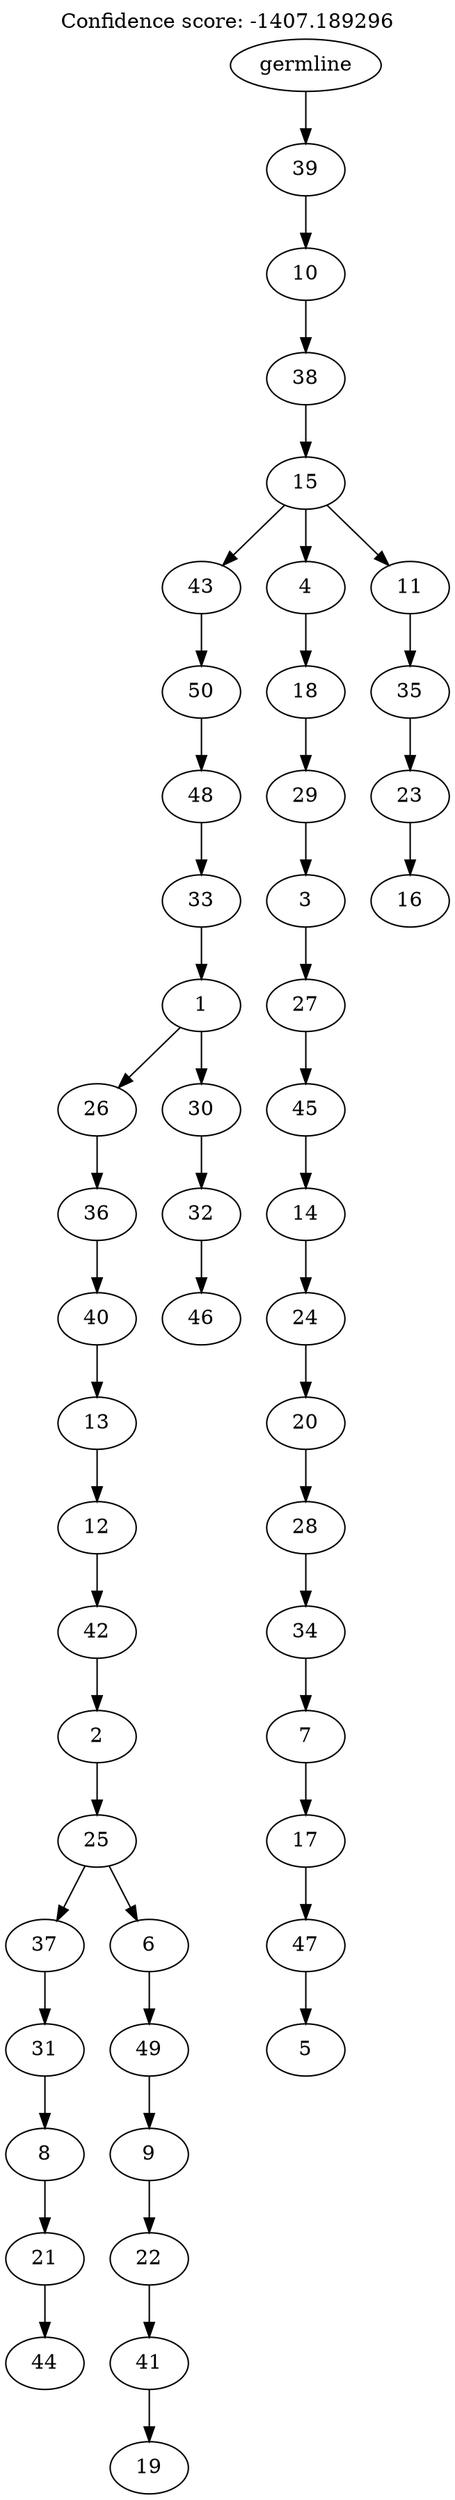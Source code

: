 digraph g {
	"49" -> "50";
	"50" [label="44"];
	"48" -> "49";
	"49" [label="21"];
	"47" -> "48";
	"48" [label="8"];
	"46" -> "47";
	"47" [label="31"];
	"44" -> "45";
	"45" [label="19"];
	"43" -> "44";
	"44" [label="41"];
	"42" -> "43";
	"43" [label="22"];
	"41" -> "42";
	"42" [label="9"];
	"40" -> "41";
	"41" [label="49"];
	"39" -> "40";
	"40" [label="6"];
	"39" -> "46";
	"46" [label="37"];
	"38" -> "39";
	"39" [label="25"];
	"37" -> "38";
	"38" [label="2"];
	"36" -> "37";
	"37" [label="42"];
	"35" -> "36";
	"36" [label="12"];
	"34" -> "35";
	"35" [label="13"];
	"33" -> "34";
	"34" [label="40"];
	"32" -> "33";
	"33" [label="36"];
	"30" -> "31";
	"31" [label="46"];
	"29" -> "30";
	"30" [label="32"];
	"28" -> "29";
	"29" [label="30"];
	"28" -> "32";
	"32" [label="26"];
	"27" -> "28";
	"28" [label="1"];
	"26" -> "27";
	"27" [label="33"];
	"25" -> "26";
	"26" [label="48"];
	"24" -> "25";
	"25" [label="50"];
	"22" -> "23";
	"23" [label="5"];
	"21" -> "22";
	"22" [label="47"];
	"20" -> "21";
	"21" [label="17"];
	"19" -> "20";
	"20" [label="7"];
	"18" -> "19";
	"19" [label="34"];
	"17" -> "18";
	"18" [label="28"];
	"16" -> "17";
	"17" [label="20"];
	"15" -> "16";
	"16" [label="24"];
	"14" -> "15";
	"15" [label="14"];
	"13" -> "14";
	"14" [label="45"];
	"12" -> "13";
	"13" [label="27"];
	"11" -> "12";
	"12" [label="3"];
	"10" -> "11";
	"11" [label="29"];
	"9" -> "10";
	"10" [label="18"];
	"7" -> "8";
	"8" [label="16"];
	"6" -> "7";
	"7" [label="23"];
	"5" -> "6";
	"6" [label="35"];
	"4" -> "5";
	"5" [label="11"];
	"4" -> "9";
	"9" [label="4"];
	"4" -> "24";
	"24" [label="43"];
	"3" -> "4";
	"4" [label="15"];
	"2" -> "3";
	"3" [label="38"];
	"1" -> "2";
	"2" [label="10"];
	"0" -> "1";
	"1" [label="39"];
	"0" [label="germline"];
	labelloc="t";
	label="Confidence score: -1407.189296";
}
